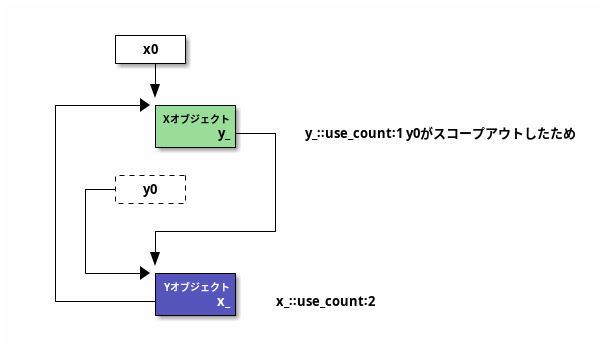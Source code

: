 @startditaa
  
         +------+
         |  x0  |
         +---+--+
             |
             V
   +-------->+-------+
   |         |Xオブジェクト|
   |         |cGRE y_+---+ y_꞉꞉use_count꞉1 y0がスコープアウトしたため
   |         +-------+   |
   |                     |
   |     +-=----+        |
   |  +--+  y0  |        |
   |  |  +------+        |
   |  |                  |
   |  |      +-----------+
   |  |      |
   |  |      V                  
   |  +----->+-------+
   |         |Yオブジェクト|
   +---------+cBLU x_| x_꞉꞉use_count꞉2
             +-------+

@endditaa


